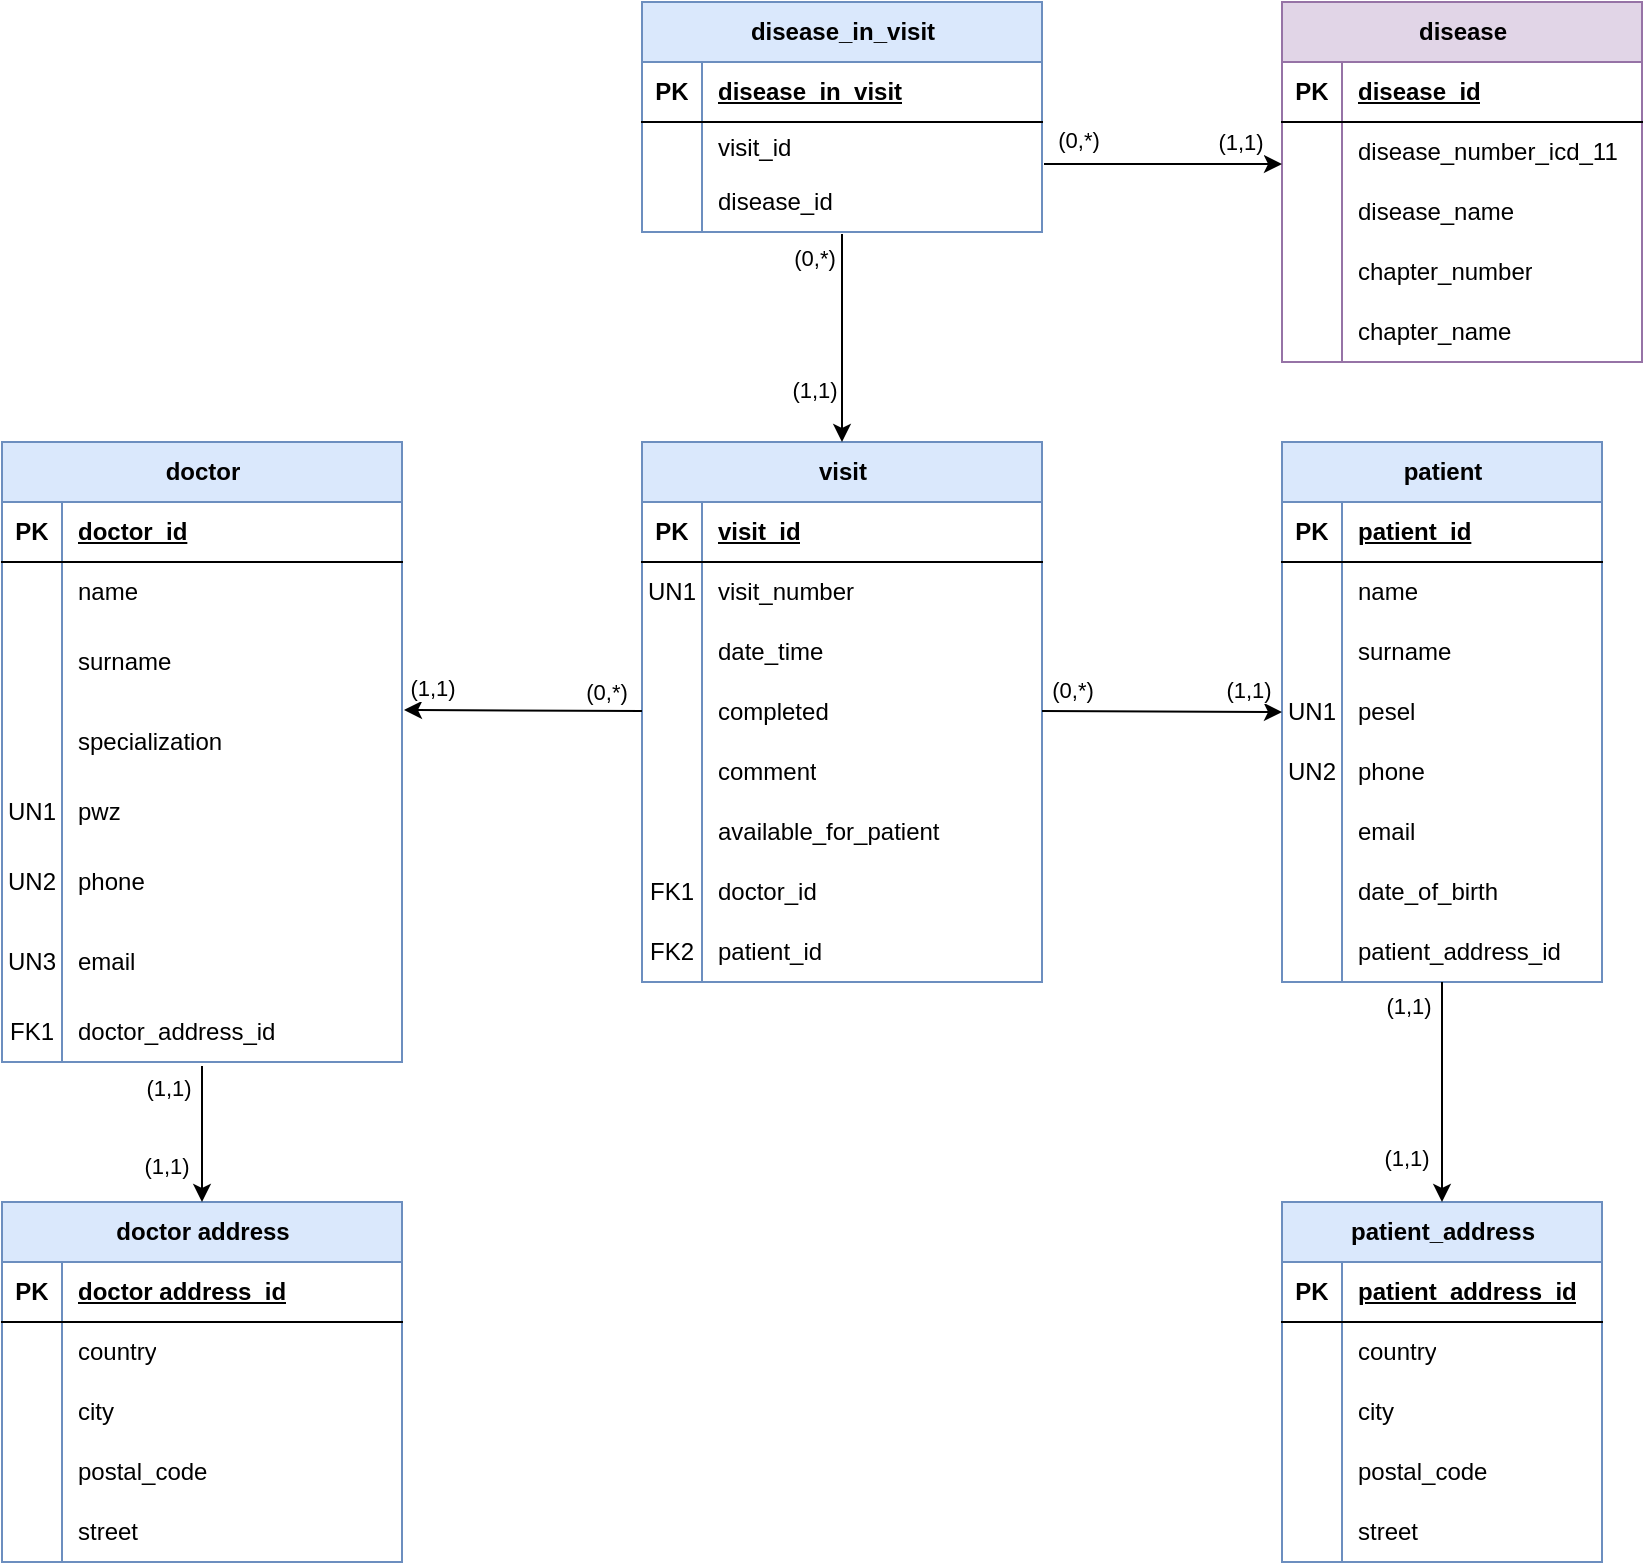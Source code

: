 <mxfile version="21.6.8" type="device">
  <diagram id="R2lEEEUBdFMjLlhIrx00" name="Page-1">
    <mxGraphModel dx="1434" dy="782" grid="1" gridSize="10" guides="1" tooltips="1" connect="1" arrows="1" fold="1" page="1" pageScale="1" pageWidth="2336" pageHeight="1654" math="0" shadow="0" extFonts="Permanent Marker^https://fonts.googleapis.com/css?family=Permanent+Marker">
      <root>
        <mxCell id="0" />
        <mxCell id="1" parent="0" />
        <mxCell id="UMwpQbfgF1WImM9UFnzV-2" value="doctor" style="shape=table;startSize=30;container=1;collapsible=1;childLayout=tableLayout;fixedRows=1;rowLines=0;fontStyle=1;align=center;resizeLast=1;html=1;fillColor=#dae8fc;strokeColor=#6c8ebf;" parent="1" vertex="1">
          <mxGeometry x="80" y="300" width="200" height="310" as="geometry">
            <mxRectangle x="80" y="400" width="80" height="30" as="alternateBounds" />
          </mxGeometry>
        </mxCell>
        <mxCell id="UMwpQbfgF1WImM9UFnzV-3" value="" style="shape=tableRow;horizontal=0;startSize=0;swimlaneHead=0;swimlaneBody=0;fillColor=none;collapsible=0;dropTarget=0;points=[[0,0.5],[1,0.5]];portConstraint=eastwest;top=0;left=0;right=0;bottom=1;" parent="UMwpQbfgF1WImM9UFnzV-2" vertex="1">
          <mxGeometry y="30" width="200" height="30" as="geometry" />
        </mxCell>
        <mxCell id="UMwpQbfgF1WImM9UFnzV-4" value="PK" style="shape=partialRectangle;connectable=0;fillColor=none;top=0;left=0;bottom=0;right=0;fontStyle=1;overflow=hidden;whiteSpace=wrap;html=1;" parent="UMwpQbfgF1WImM9UFnzV-3" vertex="1">
          <mxGeometry width="30" height="30" as="geometry">
            <mxRectangle width="30" height="30" as="alternateBounds" />
          </mxGeometry>
        </mxCell>
        <mxCell id="UMwpQbfgF1WImM9UFnzV-5" value="doctor_id" style="shape=partialRectangle;connectable=0;fillColor=none;top=0;left=0;bottom=0;right=0;align=left;spacingLeft=6;fontStyle=5;overflow=hidden;whiteSpace=wrap;html=1;" parent="UMwpQbfgF1WImM9UFnzV-3" vertex="1">
          <mxGeometry x="30" width="170" height="30" as="geometry">
            <mxRectangle width="170" height="30" as="alternateBounds" />
          </mxGeometry>
        </mxCell>
        <mxCell id="UMwpQbfgF1WImM9UFnzV-6" value="" style="shape=tableRow;horizontal=0;startSize=0;swimlaneHead=0;swimlaneBody=0;fillColor=none;collapsible=0;dropTarget=0;points=[[0,0.5],[1,0.5]];portConstraint=eastwest;top=0;left=0;right=0;bottom=0;" parent="UMwpQbfgF1WImM9UFnzV-2" vertex="1">
          <mxGeometry y="60" width="200" height="30" as="geometry" />
        </mxCell>
        <mxCell id="UMwpQbfgF1WImM9UFnzV-7" value="" style="shape=partialRectangle;connectable=0;fillColor=none;top=0;left=0;bottom=0;right=0;editable=1;overflow=hidden;whiteSpace=wrap;html=1;" parent="UMwpQbfgF1WImM9UFnzV-6" vertex="1">
          <mxGeometry width="30" height="30" as="geometry">
            <mxRectangle width="30" height="30" as="alternateBounds" />
          </mxGeometry>
        </mxCell>
        <mxCell id="UMwpQbfgF1WImM9UFnzV-8" value="name" style="shape=partialRectangle;connectable=0;fillColor=none;top=0;left=0;bottom=0;right=0;align=left;spacingLeft=6;overflow=hidden;whiteSpace=wrap;html=1;" parent="UMwpQbfgF1WImM9UFnzV-6" vertex="1">
          <mxGeometry x="30" width="170" height="30" as="geometry">
            <mxRectangle width="170" height="30" as="alternateBounds" />
          </mxGeometry>
        </mxCell>
        <mxCell id="UMwpQbfgF1WImM9UFnzV-9" value="" style="shape=tableRow;horizontal=0;startSize=0;swimlaneHead=0;swimlaneBody=0;fillColor=none;collapsible=0;dropTarget=0;points=[[0,0.5],[1,0.5]];portConstraint=eastwest;top=0;left=0;right=0;bottom=0;" parent="UMwpQbfgF1WImM9UFnzV-2" vertex="1">
          <mxGeometry y="90" width="200" height="40" as="geometry" />
        </mxCell>
        <mxCell id="UMwpQbfgF1WImM9UFnzV-10" value="" style="shape=partialRectangle;connectable=0;fillColor=none;top=0;left=0;bottom=0;right=0;editable=1;overflow=hidden;whiteSpace=wrap;html=1;" parent="UMwpQbfgF1WImM9UFnzV-9" vertex="1">
          <mxGeometry width="30" height="40" as="geometry">
            <mxRectangle width="30" height="40" as="alternateBounds" />
          </mxGeometry>
        </mxCell>
        <mxCell id="UMwpQbfgF1WImM9UFnzV-11" value="surname" style="shape=partialRectangle;connectable=0;fillColor=none;top=0;left=0;bottom=0;right=0;align=left;spacingLeft=6;overflow=hidden;whiteSpace=wrap;html=1;" parent="UMwpQbfgF1WImM9UFnzV-9" vertex="1">
          <mxGeometry x="30" width="170" height="40" as="geometry">
            <mxRectangle width="170" height="40" as="alternateBounds" />
          </mxGeometry>
        </mxCell>
        <mxCell id="UMwpQbfgF1WImM9UFnzV-204" value="" style="shape=tableRow;horizontal=0;startSize=0;swimlaneHead=0;swimlaneBody=0;fillColor=none;collapsible=0;dropTarget=0;points=[[0,0.5],[1,0.5]];portConstraint=eastwest;top=0;left=0;right=0;bottom=0;" parent="UMwpQbfgF1WImM9UFnzV-2" vertex="1">
          <mxGeometry y="130" width="200" height="40" as="geometry" />
        </mxCell>
        <mxCell id="UMwpQbfgF1WImM9UFnzV-205" value="" style="shape=partialRectangle;connectable=0;fillColor=none;top=0;left=0;bottom=0;right=0;editable=1;overflow=hidden;whiteSpace=wrap;html=1;" parent="UMwpQbfgF1WImM9UFnzV-204" vertex="1">
          <mxGeometry width="30" height="40" as="geometry">
            <mxRectangle width="30" height="40" as="alternateBounds" />
          </mxGeometry>
        </mxCell>
        <mxCell id="UMwpQbfgF1WImM9UFnzV-206" value="specialization" style="shape=partialRectangle;connectable=0;fillColor=none;top=0;left=0;bottom=0;right=0;align=left;spacingLeft=6;overflow=hidden;whiteSpace=wrap;html=1;" parent="UMwpQbfgF1WImM9UFnzV-204" vertex="1">
          <mxGeometry x="30" width="170" height="40" as="geometry">
            <mxRectangle width="170" height="40" as="alternateBounds" />
          </mxGeometry>
        </mxCell>
        <mxCell id="UMwpQbfgF1WImM9UFnzV-12" value="" style="shape=tableRow;horizontal=0;startSize=0;swimlaneHead=0;swimlaneBody=0;fillColor=none;collapsible=0;dropTarget=0;points=[[0,0.5],[1,0.5]];portConstraint=eastwest;top=0;left=0;right=0;bottom=0;" parent="UMwpQbfgF1WImM9UFnzV-2" vertex="1">
          <mxGeometry y="170" width="200" height="30" as="geometry" />
        </mxCell>
        <mxCell id="UMwpQbfgF1WImM9UFnzV-13" value="UN1" style="shape=partialRectangle;connectable=0;fillColor=none;top=0;left=0;bottom=0;right=0;editable=1;overflow=hidden;whiteSpace=wrap;html=1;" parent="UMwpQbfgF1WImM9UFnzV-12" vertex="1">
          <mxGeometry width="30" height="30" as="geometry">
            <mxRectangle width="30" height="30" as="alternateBounds" />
          </mxGeometry>
        </mxCell>
        <mxCell id="UMwpQbfgF1WImM9UFnzV-14" value="pwz" style="shape=partialRectangle;connectable=0;fillColor=none;top=0;left=0;bottom=0;right=0;align=left;spacingLeft=6;overflow=hidden;whiteSpace=wrap;html=1;" parent="UMwpQbfgF1WImM9UFnzV-12" vertex="1">
          <mxGeometry x="30" width="170" height="30" as="geometry">
            <mxRectangle width="170" height="30" as="alternateBounds" />
          </mxGeometry>
        </mxCell>
        <mxCell id="P6lsSApDUXYEFi5p8Xlk-4" value="" style="shape=tableRow;horizontal=0;startSize=0;swimlaneHead=0;swimlaneBody=0;fillColor=none;collapsible=0;dropTarget=0;points=[[0,0.5],[1,0.5]];portConstraint=eastwest;top=0;left=0;right=0;bottom=0;" parent="UMwpQbfgF1WImM9UFnzV-2" vertex="1">
          <mxGeometry y="200" width="200" height="40" as="geometry" />
        </mxCell>
        <mxCell id="P6lsSApDUXYEFi5p8Xlk-5" value="UN2" style="shape=partialRectangle;connectable=0;fillColor=none;top=0;left=0;bottom=0;right=0;editable=1;overflow=hidden;whiteSpace=wrap;html=1;" parent="P6lsSApDUXYEFi5p8Xlk-4" vertex="1">
          <mxGeometry width="30" height="40" as="geometry">
            <mxRectangle width="30" height="40" as="alternateBounds" />
          </mxGeometry>
        </mxCell>
        <mxCell id="P6lsSApDUXYEFi5p8Xlk-6" value="phone" style="shape=partialRectangle;connectable=0;fillColor=none;top=0;left=0;bottom=0;right=0;align=left;spacingLeft=6;overflow=hidden;whiteSpace=wrap;html=1;" parent="P6lsSApDUXYEFi5p8Xlk-4" vertex="1">
          <mxGeometry x="30" width="170" height="40" as="geometry">
            <mxRectangle width="170" height="40" as="alternateBounds" />
          </mxGeometry>
        </mxCell>
        <mxCell id="UMwpQbfgF1WImM9UFnzV-198" value="" style="shape=tableRow;horizontal=0;startSize=0;swimlaneHead=0;swimlaneBody=0;fillColor=none;collapsible=0;dropTarget=0;points=[[0,0.5],[1,0.5]];portConstraint=eastwest;top=0;left=0;right=0;bottom=0;" parent="UMwpQbfgF1WImM9UFnzV-2" vertex="1">
          <mxGeometry y="240" width="200" height="40" as="geometry" />
        </mxCell>
        <mxCell id="UMwpQbfgF1WImM9UFnzV-199" value="UN3" style="shape=partialRectangle;connectable=0;fillColor=none;top=0;left=0;bottom=0;right=0;editable=1;overflow=hidden;whiteSpace=wrap;html=1;" parent="UMwpQbfgF1WImM9UFnzV-198" vertex="1">
          <mxGeometry width="30" height="40" as="geometry">
            <mxRectangle width="30" height="40" as="alternateBounds" />
          </mxGeometry>
        </mxCell>
        <mxCell id="UMwpQbfgF1WImM9UFnzV-200" value="email" style="shape=partialRectangle;connectable=0;fillColor=none;top=0;left=0;bottom=0;right=0;align=left;spacingLeft=6;overflow=hidden;whiteSpace=wrap;html=1;" parent="UMwpQbfgF1WImM9UFnzV-198" vertex="1">
          <mxGeometry x="30" width="170" height="40" as="geometry">
            <mxRectangle width="170" height="40" as="alternateBounds" />
          </mxGeometry>
        </mxCell>
        <mxCell id="UMwpQbfgF1WImM9UFnzV-20" value="" style="shape=tableRow;horizontal=0;startSize=0;swimlaneHead=0;swimlaneBody=0;fillColor=none;collapsible=0;dropTarget=0;points=[[0,0.5],[1,0.5]];portConstraint=eastwest;top=0;left=0;right=0;bottom=0;" parent="UMwpQbfgF1WImM9UFnzV-2" vertex="1">
          <mxGeometry y="280" width="200" height="30" as="geometry" />
        </mxCell>
        <mxCell id="UMwpQbfgF1WImM9UFnzV-21" value="FK1" style="shape=partialRectangle;connectable=0;fillColor=none;top=0;left=0;bottom=0;right=0;editable=1;overflow=hidden;whiteSpace=wrap;html=1;" parent="UMwpQbfgF1WImM9UFnzV-20" vertex="1">
          <mxGeometry width="30" height="30" as="geometry">
            <mxRectangle width="30" height="30" as="alternateBounds" />
          </mxGeometry>
        </mxCell>
        <mxCell id="UMwpQbfgF1WImM9UFnzV-22" value="doctor_address_id" style="shape=partialRectangle;connectable=0;fillColor=none;top=0;left=0;bottom=0;right=0;align=left;spacingLeft=6;overflow=hidden;whiteSpace=wrap;html=1;" parent="UMwpQbfgF1WImM9UFnzV-20" vertex="1">
          <mxGeometry x="30" width="170" height="30" as="geometry">
            <mxRectangle width="170" height="30" as="alternateBounds" />
          </mxGeometry>
        </mxCell>
        <mxCell id="UMwpQbfgF1WImM9UFnzV-23" value="visit" style="shape=table;startSize=30;container=1;collapsible=1;childLayout=tableLayout;fixedRows=1;rowLines=0;fontStyle=1;align=center;resizeLast=1;html=1;fillColor=#dae8fc;strokeColor=#6c8ebf;" parent="1" vertex="1">
          <mxGeometry x="400" y="300" width="200" height="270" as="geometry" />
        </mxCell>
        <mxCell id="UMwpQbfgF1WImM9UFnzV-24" value="" style="shape=tableRow;horizontal=0;startSize=0;swimlaneHead=0;swimlaneBody=0;fillColor=none;collapsible=0;dropTarget=0;points=[[0,0.5],[1,0.5]];portConstraint=eastwest;top=0;left=0;right=0;bottom=1;" parent="UMwpQbfgF1WImM9UFnzV-23" vertex="1">
          <mxGeometry y="30" width="200" height="30" as="geometry" />
        </mxCell>
        <mxCell id="UMwpQbfgF1WImM9UFnzV-25" value="PK" style="shape=partialRectangle;connectable=0;fillColor=none;top=0;left=0;bottom=0;right=0;fontStyle=1;overflow=hidden;whiteSpace=wrap;html=1;" parent="UMwpQbfgF1WImM9UFnzV-24" vertex="1">
          <mxGeometry width="30" height="30" as="geometry">
            <mxRectangle width="30" height="30" as="alternateBounds" />
          </mxGeometry>
        </mxCell>
        <mxCell id="UMwpQbfgF1WImM9UFnzV-26" value="visit_id" style="shape=partialRectangle;connectable=0;fillColor=none;top=0;left=0;bottom=0;right=0;align=left;spacingLeft=6;fontStyle=5;overflow=hidden;whiteSpace=wrap;html=1;" parent="UMwpQbfgF1WImM9UFnzV-24" vertex="1">
          <mxGeometry x="30" width="170" height="30" as="geometry">
            <mxRectangle width="170" height="30" as="alternateBounds" />
          </mxGeometry>
        </mxCell>
        <mxCell id="UMwpQbfgF1WImM9UFnzV-201" value="" style="shape=tableRow;horizontal=0;startSize=0;swimlaneHead=0;swimlaneBody=0;fillColor=none;collapsible=0;dropTarget=0;points=[[0,0.5],[1,0.5]];portConstraint=eastwest;top=0;left=0;right=0;bottom=0;" parent="UMwpQbfgF1WImM9UFnzV-23" vertex="1">
          <mxGeometry y="60" width="200" height="30" as="geometry" />
        </mxCell>
        <mxCell id="UMwpQbfgF1WImM9UFnzV-202" value="UN1" style="shape=partialRectangle;connectable=0;fillColor=none;top=0;left=0;bottom=0;right=0;editable=1;overflow=hidden;whiteSpace=wrap;html=1;" parent="UMwpQbfgF1WImM9UFnzV-201" vertex="1">
          <mxGeometry width="30" height="30" as="geometry">
            <mxRectangle width="30" height="30" as="alternateBounds" />
          </mxGeometry>
        </mxCell>
        <mxCell id="UMwpQbfgF1WImM9UFnzV-203" value="visit_number" style="shape=partialRectangle;connectable=0;fillColor=none;top=0;left=0;bottom=0;right=0;align=left;spacingLeft=6;overflow=hidden;whiteSpace=wrap;html=1;" parent="UMwpQbfgF1WImM9UFnzV-201" vertex="1">
          <mxGeometry x="30" width="170" height="30" as="geometry">
            <mxRectangle width="170" height="30" as="alternateBounds" />
          </mxGeometry>
        </mxCell>
        <mxCell id="UMwpQbfgF1WImM9UFnzV-27" value="" style="shape=tableRow;horizontal=0;startSize=0;swimlaneHead=0;swimlaneBody=0;fillColor=none;collapsible=0;dropTarget=0;points=[[0,0.5],[1,0.5]];portConstraint=eastwest;top=0;left=0;right=0;bottom=0;" parent="UMwpQbfgF1WImM9UFnzV-23" vertex="1">
          <mxGeometry y="90" width="200" height="30" as="geometry" />
        </mxCell>
        <mxCell id="UMwpQbfgF1WImM9UFnzV-28" value="" style="shape=partialRectangle;connectable=0;fillColor=none;top=0;left=0;bottom=0;right=0;editable=1;overflow=hidden;whiteSpace=wrap;html=1;" parent="UMwpQbfgF1WImM9UFnzV-27" vertex="1">
          <mxGeometry width="30" height="30" as="geometry">
            <mxRectangle width="30" height="30" as="alternateBounds" />
          </mxGeometry>
        </mxCell>
        <mxCell id="UMwpQbfgF1WImM9UFnzV-29" value="date_time" style="shape=partialRectangle;connectable=0;fillColor=none;top=0;left=0;bottom=0;right=0;align=left;spacingLeft=6;overflow=hidden;whiteSpace=wrap;html=1;" parent="UMwpQbfgF1WImM9UFnzV-27" vertex="1">
          <mxGeometry x="30" width="170" height="30" as="geometry">
            <mxRectangle width="170" height="30" as="alternateBounds" />
          </mxGeometry>
        </mxCell>
        <mxCell id="UMwpQbfgF1WImM9UFnzV-36" value="" style="shape=tableRow;horizontal=0;startSize=0;swimlaneHead=0;swimlaneBody=0;fillColor=none;collapsible=0;dropTarget=0;points=[[0,0.5],[1,0.5]];portConstraint=eastwest;top=0;left=0;right=0;bottom=0;" parent="UMwpQbfgF1WImM9UFnzV-23" vertex="1">
          <mxGeometry y="120" width="200" height="30" as="geometry" />
        </mxCell>
        <mxCell id="UMwpQbfgF1WImM9UFnzV-37" value="" style="shape=partialRectangle;connectable=0;fillColor=none;top=0;left=0;bottom=0;right=0;editable=1;overflow=hidden;whiteSpace=wrap;html=1;" parent="UMwpQbfgF1WImM9UFnzV-36" vertex="1">
          <mxGeometry width="30" height="30" as="geometry">
            <mxRectangle width="30" height="30" as="alternateBounds" />
          </mxGeometry>
        </mxCell>
        <mxCell id="UMwpQbfgF1WImM9UFnzV-38" value="completed" style="shape=partialRectangle;connectable=0;fillColor=none;top=0;left=0;bottom=0;right=0;align=left;spacingLeft=6;overflow=hidden;whiteSpace=wrap;html=1;" parent="UMwpQbfgF1WImM9UFnzV-36" vertex="1">
          <mxGeometry x="30" width="170" height="30" as="geometry">
            <mxRectangle width="170" height="30" as="alternateBounds" />
          </mxGeometry>
        </mxCell>
        <mxCell id="UMwpQbfgF1WImM9UFnzV-151" value="" style="shape=tableRow;horizontal=0;startSize=0;swimlaneHead=0;swimlaneBody=0;fillColor=none;collapsible=0;dropTarget=0;points=[[0,0.5],[1,0.5]];portConstraint=eastwest;top=0;left=0;right=0;bottom=0;" parent="UMwpQbfgF1WImM9UFnzV-23" vertex="1">
          <mxGeometry y="150" width="200" height="30" as="geometry" />
        </mxCell>
        <mxCell id="UMwpQbfgF1WImM9UFnzV-152" value="" style="shape=partialRectangle;connectable=0;fillColor=none;top=0;left=0;bottom=0;right=0;editable=1;overflow=hidden;whiteSpace=wrap;html=1;" parent="UMwpQbfgF1WImM9UFnzV-151" vertex="1">
          <mxGeometry width="30" height="30" as="geometry">
            <mxRectangle width="30" height="30" as="alternateBounds" />
          </mxGeometry>
        </mxCell>
        <mxCell id="UMwpQbfgF1WImM9UFnzV-153" value="comment" style="shape=partialRectangle;connectable=0;fillColor=none;top=0;left=0;bottom=0;right=0;align=left;spacingLeft=6;overflow=hidden;whiteSpace=wrap;html=1;" parent="UMwpQbfgF1WImM9UFnzV-151" vertex="1">
          <mxGeometry x="30" width="170" height="30" as="geometry">
            <mxRectangle width="170" height="30" as="alternateBounds" />
          </mxGeometry>
        </mxCell>
        <mxCell id="UMwpQbfgF1WImM9UFnzV-192" value="" style="shape=tableRow;horizontal=0;startSize=0;swimlaneHead=0;swimlaneBody=0;fillColor=none;collapsible=0;dropTarget=0;points=[[0,0.5],[1,0.5]];portConstraint=eastwest;top=0;left=0;right=0;bottom=0;" parent="UMwpQbfgF1WImM9UFnzV-23" vertex="1">
          <mxGeometry y="180" width="200" height="30" as="geometry" />
        </mxCell>
        <mxCell id="UMwpQbfgF1WImM9UFnzV-193" value="" style="shape=partialRectangle;connectable=0;fillColor=none;top=0;left=0;bottom=0;right=0;editable=1;overflow=hidden;whiteSpace=wrap;html=1;" parent="UMwpQbfgF1WImM9UFnzV-192" vertex="1">
          <mxGeometry width="30" height="30" as="geometry">
            <mxRectangle width="30" height="30" as="alternateBounds" />
          </mxGeometry>
        </mxCell>
        <mxCell id="UMwpQbfgF1WImM9UFnzV-194" value="available_for_patient" style="shape=partialRectangle;connectable=0;fillColor=none;top=0;left=0;bottom=0;right=0;align=left;spacingLeft=6;overflow=hidden;whiteSpace=wrap;html=1;" parent="UMwpQbfgF1WImM9UFnzV-192" vertex="1">
          <mxGeometry x="30" width="170" height="30" as="geometry">
            <mxRectangle width="170" height="30" as="alternateBounds" />
          </mxGeometry>
        </mxCell>
        <mxCell id="UMwpQbfgF1WImM9UFnzV-30" value="" style="shape=tableRow;horizontal=0;startSize=0;swimlaneHead=0;swimlaneBody=0;fillColor=none;collapsible=0;dropTarget=0;points=[[0,0.5],[1,0.5]];portConstraint=eastwest;top=0;left=0;right=0;bottom=0;" parent="UMwpQbfgF1WImM9UFnzV-23" vertex="1">
          <mxGeometry y="210" width="200" height="30" as="geometry" />
        </mxCell>
        <mxCell id="UMwpQbfgF1WImM9UFnzV-31" value="FK1" style="shape=partialRectangle;connectable=0;fillColor=none;top=0;left=0;bottom=0;right=0;editable=1;overflow=hidden;whiteSpace=wrap;html=1;" parent="UMwpQbfgF1WImM9UFnzV-30" vertex="1">
          <mxGeometry width="30" height="30" as="geometry">
            <mxRectangle width="30" height="30" as="alternateBounds" />
          </mxGeometry>
        </mxCell>
        <mxCell id="UMwpQbfgF1WImM9UFnzV-32" value="doctor_id" style="shape=partialRectangle;connectable=0;fillColor=none;top=0;left=0;bottom=0;right=0;align=left;spacingLeft=6;overflow=hidden;whiteSpace=wrap;html=1;" parent="UMwpQbfgF1WImM9UFnzV-30" vertex="1">
          <mxGeometry x="30" width="170" height="30" as="geometry">
            <mxRectangle width="170" height="30" as="alternateBounds" />
          </mxGeometry>
        </mxCell>
        <mxCell id="UMwpQbfgF1WImM9UFnzV-33" value="" style="shape=tableRow;horizontal=0;startSize=0;swimlaneHead=0;swimlaneBody=0;fillColor=none;collapsible=0;dropTarget=0;points=[[0,0.5],[1,0.5]];portConstraint=eastwest;top=0;left=0;right=0;bottom=0;" parent="UMwpQbfgF1WImM9UFnzV-23" vertex="1">
          <mxGeometry y="240" width="200" height="30" as="geometry" />
        </mxCell>
        <mxCell id="UMwpQbfgF1WImM9UFnzV-34" value="FK2" style="shape=partialRectangle;connectable=0;fillColor=none;top=0;left=0;bottom=0;right=0;editable=1;overflow=hidden;whiteSpace=wrap;html=1;" parent="UMwpQbfgF1WImM9UFnzV-33" vertex="1">
          <mxGeometry width="30" height="30" as="geometry">
            <mxRectangle width="30" height="30" as="alternateBounds" />
          </mxGeometry>
        </mxCell>
        <mxCell id="UMwpQbfgF1WImM9UFnzV-35" value="patient_id" style="shape=partialRectangle;connectable=0;fillColor=none;top=0;left=0;bottom=0;right=0;align=left;spacingLeft=6;overflow=hidden;whiteSpace=wrap;html=1;" parent="UMwpQbfgF1WImM9UFnzV-33" vertex="1">
          <mxGeometry x="30" width="170" height="30" as="geometry">
            <mxRectangle width="170" height="30" as="alternateBounds" />
          </mxGeometry>
        </mxCell>
        <mxCell id="UMwpQbfgF1WImM9UFnzV-39" value="patient" style="shape=table;startSize=30;container=1;collapsible=1;childLayout=tableLayout;fixedRows=1;rowLines=0;fontStyle=1;align=center;resizeLast=1;html=1;fillColor=#dae8fc;strokeColor=#6c8ebf;" parent="1" vertex="1">
          <mxGeometry x="720" y="300" width="160" height="270" as="geometry" />
        </mxCell>
        <mxCell id="UMwpQbfgF1WImM9UFnzV-40" value="" style="shape=tableRow;horizontal=0;startSize=0;swimlaneHead=0;swimlaneBody=0;fillColor=none;collapsible=0;dropTarget=0;points=[[0,0.5],[1,0.5]];portConstraint=eastwest;top=0;left=0;right=0;bottom=1;" parent="UMwpQbfgF1WImM9UFnzV-39" vertex="1">
          <mxGeometry y="30" width="160" height="30" as="geometry" />
        </mxCell>
        <mxCell id="UMwpQbfgF1WImM9UFnzV-41" value="PK" style="shape=partialRectangle;connectable=0;fillColor=none;top=0;left=0;bottom=0;right=0;fontStyle=1;overflow=hidden;whiteSpace=wrap;html=1;" parent="UMwpQbfgF1WImM9UFnzV-40" vertex="1">
          <mxGeometry width="30" height="30" as="geometry">
            <mxRectangle width="30" height="30" as="alternateBounds" />
          </mxGeometry>
        </mxCell>
        <mxCell id="UMwpQbfgF1WImM9UFnzV-42" value="patient_id" style="shape=partialRectangle;connectable=0;fillColor=none;top=0;left=0;bottom=0;right=0;align=left;spacingLeft=6;fontStyle=5;overflow=hidden;whiteSpace=wrap;html=1;" parent="UMwpQbfgF1WImM9UFnzV-40" vertex="1">
          <mxGeometry x="30" width="130" height="30" as="geometry">
            <mxRectangle width="130" height="30" as="alternateBounds" />
          </mxGeometry>
        </mxCell>
        <mxCell id="UMwpQbfgF1WImM9UFnzV-46" value="" style="shape=tableRow;horizontal=0;startSize=0;swimlaneHead=0;swimlaneBody=0;fillColor=none;collapsible=0;dropTarget=0;points=[[0,0.5],[1,0.5]];portConstraint=eastwest;top=0;left=0;right=0;bottom=0;" parent="UMwpQbfgF1WImM9UFnzV-39" vertex="1">
          <mxGeometry y="60" width="160" height="30" as="geometry" />
        </mxCell>
        <mxCell id="UMwpQbfgF1WImM9UFnzV-47" value="" style="shape=partialRectangle;connectable=0;fillColor=none;top=0;left=0;bottom=0;right=0;editable=1;overflow=hidden;whiteSpace=wrap;html=1;" parent="UMwpQbfgF1WImM9UFnzV-46" vertex="1">
          <mxGeometry width="30" height="30" as="geometry">
            <mxRectangle width="30" height="30" as="alternateBounds" />
          </mxGeometry>
        </mxCell>
        <mxCell id="UMwpQbfgF1WImM9UFnzV-48" value="name" style="shape=partialRectangle;connectable=0;fillColor=none;top=0;left=0;bottom=0;right=0;align=left;spacingLeft=6;overflow=hidden;whiteSpace=wrap;html=1;" parent="UMwpQbfgF1WImM9UFnzV-46" vertex="1">
          <mxGeometry x="30" width="130" height="30" as="geometry">
            <mxRectangle width="130" height="30" as="alternateBounds" />
          </mxGeometry>
        </mxCell>
        <mxCell id="UMwpQbfgF1WImM9UFnzV-49" value="" style="shape=tableRow;horizontal=0;startSize=0;swimlaneHead=0;swimlaneBody=0;fillColor=none;collapsible=0;dropTarget=0;points=[[0,0.5],[1,0.5]];portConstraint=eastwest;top=0;left=0;right=0;bottom=0;" parent="UMwpQbfgF1WImM9UFnzV-39" vertex="1">
          <mxGeometry y="90" width="160" height="30" as="geometry" />
        </mxCell>
        <mxCell id="UMwpQbfgF1WImM9UFnzV-50" value="" style="shape=partialRectangle;connectable=0;fillColor=none;top=0;left=0;bottom=0;right=0;editable=1;overflow=hidden;whiteSpace=wrap;html=1;" parent="UMwpQbfgF1WImM9UFnzV-49" vertex="1">
          <mxGeometry width="30" height="30" as="geometry">
            <mxRectangle width="30" height="30" as="alternateBounds" />
          </mxGeometry>
        </mxCell>
        <mxCell id="UMwpQbfgF1WImM9UFnzV-51" value="surname" style="shape=partialRectangle;connectable=0;fillColor=none;top=0;left=0;bottom=0;right=0;align=left;spacingLeft=6;overflow=hidden;whiteSpace=wrap;html=1;" parent="UMwpQbfgF1WImM9UFnzV-49" vertex="1">
          <mxGeometry x="30" width="130" height="30" as="geometry">
            <mxRectangle width="130" height="30" as="alternateBounds" />
          </mxGeometry>
        </mxCell>
        <mxCell id="UMwpQbfgF1WImM9UFnzV-43" value="" style="shape=tableRow;horizontal=0;startSize=0;swimlaneHead=0;swimlaneBody=0;fillColor=none;collapsible=0;dropTarget=0;points=[[0,0.5],[1,0.5]];portConstraint=eastwest;top=0;left=0;right=0;bottom=0;" parent="UMwpQbfgF1WImM9UFnzV-39" vertex="1">
          <mxGeometry y="120" width="160" height="30" as="geometry" />
        </mxCell>
        <mxCell id="UMwpQbfgF1WImM9UFnzV-44" value="UN1" style="shape=partialRectangle;connectable=0;fillColor=none;top=0;left=0;bottom=0;right=0;editable=1;overflow=hidden;whiteSpace=wrap;html=1;" parent="UMwpQbfgF1WImM9UFnzV-43" vertex="1">
          <mxGeometry width="30" height="30" as="geometry">
            <mxRectangle width="30" height="30" as="alternateBounds" />
          </mxGeometry>
        </mxCell>
        <mxCell id="UMwpQbfgF1WImM9UFnzV-45" value="pesel" style="shape=partialRectangle;connectable=0;fillColor=none;top=0;left=0;bottom=0;right=0;align=left;spacingLeft=6;overflow=hidden;whiteSpace=wrap;html=1;" parent="UMwpQbfgF1WImM9UFnzV-43" vertex="1">
          <mxGeometry x="30" width="130" height="30" as="geometry">
            <mxRectangle width="130" height="30" as="alternateBounds" />
          </mxGeometry>
        </mxCell>
        <mxCell id="P6lsSApDUXYEFi5p8Xlk-7" value="" style="shape=tableRow;horizontal=0;startSize=0;swimlaneHead=0;swimlaneBody=0;fillColor=none;collapsible=0;dropTarget=0;points=[[0,0.5],[1,0.5]];portConstraint=eastwest;top=0;left=0;right=0;bottom=0;" parent="UMwpQbfgF1WImM9UFnzV-39" vertex="1">
          <mxGeometry y="150" width="160" height="30" as="geometry" />
        </mxCell>
        <mxCell id="P6lsSApDUXYEFi5p8Xlk-8" value="UN2" style="shape=partialRectangle;connectable=0;fillColor=none;top=0;left=0;bottom=0;right=0;editable=1;overflow=hidden;whiteSpace=wrap;html=1;" parent="P6lsSApDUXYEFi5p8Xlk-7" vertex="1">
          <mxGeometry width="30" height="30" as="geometry">
            <mxRectangle width="30" height="30" as="alternateBounds" />
          </mxGeometry>
        </mxCell>
        <mxCell id="P6lsSApDUXYEFi5p8Xlk-9" value="phone" style="shape=partialRectangle;connectable=0;fillColor=none;top=0;left=0;bottom=0;right=0;align=left;spacingLeft=6;overflow=hidden;whiteSpace=wrap;html=1;" parent="P6lsSApDUXYEFi5p8Xlk-7" vertex="1">
          <mxGeometry x="30" width="130" height="30" as="geometry">
            <mxRectangle width="130" height="30" as="alternateBounds" />
          </mxGeometry>
        </mxCell>
        <mxCell id="UMwpQbfgF1WImM9UFnzV-195" value="" style="shape=tableRow;horizontal=0;startSize=0;swimlaneHead=0;swimlaneBody=0;fillColor=none;collapsible=0;dropTarget=0;points=[[0,0.5],[1,0.5]];portConstraint=eastwest;top=0;left=0;right=0;bottom=0;" parent="UMwpQbfgF1WImM9UFnzV-39" vertex="1">
          <mxGeometry y="180" width="160" height="30" as="geometry" />
        </mxCell>
        <mxCell id="UMwpQbfgF1WImM9UFnzV-196" value="" style="shape=partialRectangle;connectable=0;fillColor=none;top=0;left=0;bottom=0;right=0;editable=1;overflow=hidden;whiteSpace=wrap;html=1;" parent="UMwpQbfgF1WImM9UFnzV-195" vertex="1">
          <mxGeometry width="30" height="30" as="geometry">
            <mxRectangle width="30" height="30" as="alternateBounds" />
          </mxGeometry>
        </mxCell>
        <mxCell id="UMwpQbfgF1WImM9UFnzV-197" value="email" style="shape=partialRectangle;connectable=0;fillColor=none;top=0;left=0;bottom=0;right=0;align=left;spacingLeft=6;overflow=hidden;whiteSpace=wrap;html=1;" parent="UMwpQbfgF1WImM9UFnzV-195" vertex="1">
          <mxGeometry x="30" width="130" height="30" as="geometry">
            <mxRectangle width="130" height="30" as="alternateBounds" />
          </mxGeometry>
        </mxCell>
        <mxCell id="UMwpQbfgF1WImM9UFnzV-58" value="" style="shape=tableRow;horizontal=0;startSize=0;swimlaneHead=0;swimlaneBody=0;fillColor=none;collapsible=0;dropTarget=0;points=[[0,0.5],[1,0.5]];portConstraint=eastwest;top=0;left=0;right=0;bottom=0;" parent="UMwpQbfgF1WImM9UFnzV-39" vertex="1">
          <mxGeometry y="210" width="160" height="30" as="geometry" />
        </mxCell>
        <mxCell id="UMwpQbfgF1WImM9UFnzV-59" value="" style="shape=partialRectangle;connectable=0;fillColor=none;top=0;left=0;bottom=0;right=0;editable=1;overflow=hidden;whiteSpace=wrap;html=1;" parent="UMwpQbfgF1WImM9UFnzV-58" vertex="1">
          <mxGeometry width="30" height="30" as="geometry">
            <mxRectangle width="30" height="30" as="alternateBounds" />
          </mxGeometry>
        </mxCell>
        <mxCell id="UMwpQbfgF1WImM9UFnzV-60" value="date_of_birth" style="shape=partialRectangle;connectable=0;fillColor=none;top=0;left=0;bottom=0;right=0;align=left;spacingLeft=6;overflow=hidden;whiteSpace=wrap;html=1;" parent="UMwpQbfgF1WImM9UFnzV-58" vertex="1">
          <mxGeometry x="30" width="130" height="30" as="geometry">
            <mxRectangle width="130" height="30" as="alternateBounds" />
          </mxGeometry>
        </mxCell>
        <mxCell id="UMwpQbfgF1WImM9UFnzV-55" value="" style="shape=tableRow;horizontal=0;startSize=0;swimlaneHead=0;swimlaneBody=0;fillColor=none;collapsible=0;dropTarget=0;points=[[0,0.5],[1,0.5]];portConstraint=eastwest;top=0;left=0;right=0;bottom=0;" parent="UMwpQbfgF1WImM9UFnzV-39" vertex="1">
          <mxGeometry y="240" width="160" height="30" as="geometry" />
        </mxCell>
        <mxCell id="UMwpQbfgF1WImM9UFnzV-56" value="" style="shape=partialRectangle;connectable=0;fillColor=none;top=0;left=0;bottom=0;right=0;editable=1;overflow=hidden;whiteSpace=wrap;html=1;" parent="UMwpQbfgF1WImM9UFnzV-55" vertex="1">
          <mxGeometry width="30" height="30" as="geometry">
            <mxRectangle width="30" height="30" as="alternateBounds" />
          </mxGeometry>
        </mxCell>
        <mxCell id="UMwpQbfgF1WImM9UFnzV-57" value="patient_address_id" style="shape=partialRectangle;connectable=0;fillColor=none;top=0;left=0;bottom=0;right=0;align=left;spacingLeft=6;overflow=hidden;whiteSpace=wrap;html=1;" parent="UMwpQbfgF1WImM9UFnzV-55" vertex="1">
          <mxGeometry x="30" width="130" height="30" as="geometry">
            <mxRectangle width="130" height="30" as="alternateBounds" />
          </mxGeometry>
        </mxCell>
        <mxCell id="UMwpQbfgF1WImM9UFnzV-61" value="" style="endArrow=classic;html=1;rounded=0;entryX=0;entryY=0.5;entryDx=0;entryDy=0;" parent="1" target="UMwpQbfgF1WImM9UFnzV-43" edge="1">
          <mxGeometry width="50" height="50" relative="1" as="geometry">
            <mxPoint x="600" y="434.5" as="sourcePoint" />
            <mxPoint x="655" y="434.5" as="targetPoint" />
          </mxGeometry>
        </mxCell>
        <mxCell id="UMwpQbfgF1WImM9UFnzV-62" value="(0,*)" style="edgeLabel;html=1;align=center;verticalAlign=middle;resizable=0;points=[];" parent="UMwpQbfgF1WImM9UFnzV-61" vertex="1" connectable="0">
          <mxGeometry x="-0.438" y="-2" relative="1" as="geometry">
            <mxPoint x="-19" y="-13" as="offset" />
          </mxGeometry>
        </mxCell>
        <mxCell id="UMwpQbfgF1WImM9UFnzV-63" value="(1,1)" style="edgeLabel;html=1;align=center;verticalAlign=middle;resizable=0;points=[];" parent="UMwpQbfgF1WImM9UFnzV-61" vertex="1" connectable="0">
          <mxGeometry x="-0.438" y="-2" relative="1" as="geometry">
            <mxPoint x="69" y="-13" as="offset" />
          </mxGeometry>
        </mxCell>
        <mxCell id="UMwpQbfgF1WImM9UFnzV-80" value="doctor address" style="shape=table;startSize=30;container=1;collapsible=1;childLayout=tableLayout;fixedRows=1;rowLines=0;fontStyle=1;align=center;resizeLast=1;html=1;fillColor=#dae8fc;strokeColor=#6c8ebf;" parent="1" vertex="1">
          <mxGeometry x="80" y="680" width="200" height="180" as="geometry" />
        </mxCell>
        <mxCell id="UMwpQbfgF1WImM9UFnzV-81" value="" style="shape=tableRow;horizontal=0;startSize=0;swimlaneHead=0;swimlaneBody=0;fillColor=none;collapsible=0;dropTarget=0;points=[[0,0.5],[1,0.5]];portConstraint=eastwest;top=0;left=0;right=0;bottom=1;" parent="UMwpQbfgF1WImM9UFnzV-80" vertex="1">
          <mxGeometry y="30" width="200" height="30" as="geometry" />
        </mxCell>
        <mxCell id="UMwpQbfgF1WImM9UFnzV-82" value="PK" style="shape=partialRectangle;connectable=0;fillColor=none;top=0;left=0;bottom=0;right=0;fontStyle=1;overflow=hidden;whiteSpace=wrap;html=1;" parent="UMwpQbfgF1WImM9UFnzV-81" vertex="1">
          <mxGeometry width="30" height="30" as="geometry">
            <mxRectangle width="30" height="30" as="alternateBounds" />
          </mxGeometry>
        </mxCell>
        <mxCell id="UMwpQbfgF1WImM9UFnzV-83" value="doctor address_id" style="shape=partialRectangle;connectable=0;fillColor=none;top=0;left=0;bottom=0;right=0;align=left;spacingLeft=6;fontStyle=5;overflow=hidden;whiteSpace=wrap;html=1;" parent="UMwpQbfgF1WImM9UFnzV-81" vertex="1">
          <mxGeometry x="30" width="170" height="30" as="geometry">
            <mxRectangle width="170" height="30" as="alternateBounds" />
          </mxGeometry>
        </mxCell>
        <mxCell id="UMwpQbfgF1WImM9UFnzV-84" value="" style="shape=tableRow;horizontal=0;startSize=0;swimlaneHead=0;swimlaneBody=0;fillColor=none;collapsible=0;dropTarget=0;points=[[0,0.5],[1,0.5]];portConstraint=eastwest;top=0;left=0;right=0;bottom=0;" parent="UMwpQbfgF1WImM9UFnzV-80" vertex="1">
          <mxGeometry y="60" width="200" height="30" as="geometry" />
        </mxCell>
        <mxCell id="UMwpQbfgF1WImM9UFnzV-85" value="" style="shape=partialRectangle;connectable=0;fillColor=none;top=0;left=0;bottom=0;right=0;editable=1;overflow=hidden;whiteSpace=wrap;html=1;" parent="UMwpQbfgF1WImM9UFnzV-84" vertex="1">
          <mxGeometry width="30" height="30" as="geometry">
            <mxRectangle width="30" height="30" as="alternateBounds" />
          </mxGeometry>
        </mxCell>
        <mxCell id="UMwpQbfgF1WImM9UFnzV-86" value="country" style="shape=partialRectangle;connectable=0;fillColor=none;top=0;left=0;bottom=0;right=0;align=left;spacingLeft=6;overflow=hidden;whiteSpace=wrap;html=1;" parent="UMwpQbfgF1WImM9UFnzV-84" vertex="1">
          <mxGeometry x="30" width="170" height="30" as="geometry">
            <mxRectangle width="170" height="30" as="alternateBounds" />
          </mxGeometry>
        </mxCell>
        <mxCell id="UMwpQbfgF1WImM9UFnzV-87" value="" style="shape=tableRow;horizontal=0;startSize=0;swimlaneHead=0;swimlaneBody=0;fillColor=none;collapsible=0;dropTarget=0;points=[[0,0.5],[1,0.5]];portConstraint=eastwest;top=0;left=0;right=0;bottom=0;" parent="UMwpQbfgF1WImM9UFnzV-80" vertex="1">
          <mxGeometry y="90" width="200" height="30" as="geometry" />
        </mxCell>
        <mxCell id="UMwpQbfgF1WImM9UFnzV-88" value="" style="shape=partialRectangle;connectable=0;fillColor=none;top=0;left=0;bottom=0;right=0;editable=1;overflow=hidden;whiteSpace=wrap;html=1;" parent="UMwpQbfgF1WImM9UFnzV-87" vertex="1">
          <mxGeometry width="30" height="30" as="geometry">
            <mxRectangle width="30" height="30" as="alternateBounds" />
          </mxGeometry>
        </mxCell>
        <mxCell id="UMwpQbfgF1WImM9UFnzV-89" value="city" style="shape=partialRectangle;connectable=0;fillColor=none;top=0;left=0;bottom=0;right=0;align=left;spacingLeft=6;overflow=hidden;whiteSpace=wrap;html=1;" parent="UMwpQbfgF1WImM9UFnzV-87" vertex="1">
          <mxGeometry x="30" width="170" height="30" as="geometry">
            <mxRectangle width="170" height="30" as="alternateBounds" />
          </mxGeometry>
        </mxCell>
        <mxCell id="UMwpQbfgF1WImM9UFnzV-90" value="" style="shape=tableRow;horizontal=0;startSize=0;swimlaneHead=0;swimlaneBody=0;fillColor=none;collapsible=0;dropTarget=0;points=[[0,0.5],[1,0.5]];portConstraint=eastwest;top=0;left=0;right=0;bottom=0;" parent="UMwpQbfgF1WImM9UFnzV-80" vertex="1">
          <mxGeometry y="120" width="200" height="30" as="geometry" />
        </mxCell>
        <mxCell id="UMwpQbfgF1WImM9UFnzV-91" value="" style="shape=partialRectangle;connectable=0;fillColor=none;top=0;left=0;bottom=0;right=0;editable=1;overflow=hidden;whiteSpace=wrap;html=1;" parent="UMwpQbfgF1WImM9UFnzV-90" vertex="1">
          <mxGeometry width="30" height="30" as="geometry">
            <mxRectangle width="30" height="30" as="alternateBounds" />
          </mxGeometry>
        </mxCell>
        <mxCell id="UMwpQbfgF1WImM9UFnzV-92" value="postal_code" style="shape=partialRectangle;connectable=0;fillColor=none;top=0;left=0;bottom=0;right=0;align=left;spacingLeft=6;overflow=hidden;whiteSpace=wrap;html=1;" parent="UMwpQbfgF1WImM9UFnzV-90" vertex="1">
          <mxGeometry x="30" width="170" height="30" as="geometry">
            <mxRectangle width="170" height="30" as="alternateBounds" />
          </mxGeometry>
        </mxCell>
        <mxCell id="UMwpQbfgF1WImM9UFnzV-106" value="" style="shape=tableRow;horizontal=0;startSize=0;swimlaneHead=0;swimlaneBody=0;fillColor=none;collapsible=0;dropTarget=0;points=[[0,0.5],[1,0.5]];portConstraint=eastwest;top=0;left=0;right=0;bottom=0;" parent="UMwpQbfgF1WImM9UFnzV-80" vertex="1">
          <mxGeometry y="150" width="200" height="30" as="geometry" />
        </mxCell>
        <mxCell id="UMwpQbfgF1WImM9UFnzV-107" value="" style="shape=partialRectangle;connectable=0;fillColor=none;top=0;left=0;bottom=0;right=0;editable=1;overflow=hidden;whiteSpace=wrap;html=1;" parent="UMwpQbfgF1WImM9UFnzV-106" vertex="1">
          <mxGeometry width="30" height="30" as="geometry">
            <mxRectangle width="30" height="30" as="alternateBounds" />
          </mxGeometry>
        </mxCell>
        <mxCell id="UMwpQbfgF1WImM9UFnzV-108" value="street" style="shape=partialRectangle;connectable=0;fillColor=none;top=0;left=0;bottom=0;right=0;align=left;spacingLeft=6;overflow=hidden;whiteSpace=wrap;html=1;" parent="UMwpQbfgF1WImM9UFnzV-106" vertex="1">
          <mxGeometry x="30" width="170" height="30" as="geometry">
            <mxRectangle width="170" height="30" as="alternateBounds" />
          </mxGeometry>
        </mxCell>
        <mxCell id="UMwpQbfgF1WImM9UFnzV-109" value="patient_address" style="shape=table;startSize=30;container=1;collapsible=1;childLayout=tableLayout;fixedRows=1;rowLines=0;fontStyle=1;align=center;resizeLast=1;html=1;fillColor=#dae8fc;strokeColor=#6c8ebf;" parent="1" vertex="1">
          <mxGeometry x="720" y="680" width="160" height="180" as="geometry" />
        </mxCell>
        <mxCell id="UMwpQbfgF1WImM9UFnzV-110" value="" style="shape=tableRow;horizontal=0;startSize=0;swimlaneHead=0;swimlaneBody=0;fillColor=none;collapsible=0;dropTarget=0;points=[[0,0.5],[1,0.5]];portConstraint=eastwest;top=0;left=0;right=0;bottom=1;" parent="UMwpQbfgF1WImM9UFnzV-109" vertex="1">
          <mxGeometry y="30" width="160" height="30" as="geometry" />
        </mxCell>
        <mxCell id="UMwpQbfgF1WImM9UFnzV-111" value="PK" style="shape=partialRectangle;connectable=0;fillColor=none;top=0;left=0;bottom=0;right=0;fontStyle=1;overflow=hidden;whiteSpace=wrap;html=1;" parent="UMwpQbfgF1WImM9UFnzV-110" vertex="1">
          <mxGeometry width="30" height="30" as="geometry">
            <mxRectangle width="30" height="30" as="alternateBounds" />
          </mxGeometry>
        </mxCell>
        <mxCell id="UMwpQbfgF1WImM9UFnzV-112" value="patient_address_id" style="shape=partialRectangle;connectable=0;fillColor=none;top=0;left=0;bottom=0;right=0;align=left;spacingLeft=6;fontStyle=5;overflow=hidden;whiteSpace=wrap;html=1;" parent="UMwpQbfgF1WImM9UFnzV-110" vertex="1">
          <mxGeometry x="30" width="130" height="30" as="geometry">
            <mxRectangle width="130" height="30" as="alternateBounds" />
          </mxGeometry>
        </mxCell>
        <mxCell id="UMwpQbfgF1WImM9UFnzV-113" value="" style="shape=tableRow;horizontal=0;startSize=0;swimlaneHead=0;swimlaneBody=0;fillColor=none;collapsible=0;dropTarget=0;points=[[0,0.5],[1,0.5]];portConstraint=eastwest;top=0;left=0;right=0;bottom=0;" parent="UMwpQbfgF1WImM9UFnzV-109" vertex="1">
          <mxGeometry y="60" width="160" height="30" as="geometry" />
        </mxCell>
        <mxCell id="UMwpQbfgF1WImM9UFnzV-114" value="" style="shape=partialRectangle;connectable=0;fillColor=none;top=0;left=0;bottom=0;right=0;editable=1;overflow=hidden;whiteSpace=wrap;html=1;" parent="UMwpQbfgF1WImM9UFnzV-113" vertex="1">
          <mxGeometry width="30" height="30" as="geometry">
            <mxRectangle width="30" height="30" as="alternateBounds" />
          </mxGeometry>
        </mxCell>
        <mxCell id="UMwpQbfgF1WImM9UFnzV-115" value="country" style="shape=partialRectangle;connectable=0;fillColor=none;top=0;left=0;bottom=0;right=0;align=left;spacingLeft=6;overflow=hidden;whiteSpace=wrap;html=1;" parent="UMwpQbfgF1WImM9UFnzV-113" vertex="1">
          <mxGeometry x="30" width="130" height="30" as="geometry">
            <mxRectangle width="130" height="30" as="alternateBounds" />
          </mxGeometry>
        </mxCell>
        <mxCell id="UMwpQbfgF1WImM9UFnzV-116" value="" style="shape=tableRow;horizontal=0;startSize=0;swimlaneHead=0;swimlaneBody=0;fillColor=none;collapsible=0;dropTarget=0;points=[[0,0.5],[1,0.5]];portConstraint=eastwest;top=0;left=0;right=0;bottom=0;" parent="UMwpQbfgF1WImM9UFnzV-109" vertex="1">
          <mxGeometry y="90" width="160" height="30" as="geometry" />
        </mxCell>
        <mxCell id="UMwpQbfgF1WImM9UFnzV-117" value="" style="shape=partialRectangle;connectable=0;fillColor=none;top=0;left=0;bottom=0;right=0;editable=1;overflow=hidden;whiteSpace=wrap;html=1;" parent="UMwpQbfgF1WImM9UFnzV-116" vertex="1">
          <mxGeometry width="30" height="30" as="geometry">
            <mxRectangle width="30" height="30" as="alternateBounds" />
          </mxGeometry>
        </mxCell>
        <mxCell id="UMwpQbfgF1WImM9UFnzV-118" value="city" style="shape=partialRectangle;connectable=0;fillColor=none;top=0;left=0;bottom=0;right=0;align=left;spacingLeft=6;overflow=hidden;whiteSpace=wrap;html=1;" parent="UMwpQbfgF1WImM9UFnzV-116" vertex="1">
          <mxGeometry x="30" width="130" height="30" as="geometry">
            <mxRectangle width="130" height="30" as="alternateBounds" />
          </mxGeometry>
        </mxCell>
        <mxCell id="UMwpQbfgF1WImM9UFnzV-119" value="" style="shape=tableRow;horizontal=0;startSize=0;swimlaneHead=0;swimlaneBody=0;fillColor=none;collapsible=0;dropTarget=0;points=[[0,0.5],[1,0.5]];portConstraint=eastwest;top=0;left=0;right=0;bottom=0;" parent="UMwpQbfgF1WImM9UFnzV-109" vertex="1">
          <mxGeometry y="120" width="160" height="30" as="geometry" />
        </mxCell>
        <mxCell id="UMwpQbfgF1WImM9UFnzV-120" value="" style="shape=partialRectangle;connectable=0;fillColor=none;top=0;left=0;bottom=0;right=0;editable=1;overflow=hidden;whiteSpace=wrap;html=1;" parent="UMwpQbfgF1WImM9UFnzV-119" vertex="1">
          <mxGeometry width="30" height="30" as="geometry">
            <mxRectangle width="30" height="30" as="alternateBounds" />
          </mxGeometry>
        </mxCell>
        <mxCell id="UMwpQbfgF1WImM9UFnzV-121" value="postal_code" style="shape=partialRectangle;connectable=0;fillColor=none;top=0;left=0;bottom=0;right=0;align=left;spacingLeft=6;overflow=hidden;whiteSpace=wrap;html=1;" parent="UMwpQbfgF1WImM9UFnzV-119" vertex="1">
          <mxGeometry x="30" width="130" height="30" as="geometry">
            <mxRectangle width="130" height="30" as="alternateBounds" />
          </mxGeometry>
        </mxCell>
        <mxCell id="UMwpQbfgF1WImM9UFnzV-122" value="" style="shape=tableRow;horizontal=0;startSize=0;swimlaneHead=0;swimlaneBody=0;fillColor=none;collapsible=0;dropTarget=0;points=[[0,0.5],[1,0.5]];portConstraint=eastwest;top=0;left=0;right=0;bottom=0;" parent="UMwpQbfgF1WImM9UFnzV-109" vertex="1">
          <mxGeometry y="150" width="160" height="30" as="geometry" />
        </mxCell>
        <mxCell id="UMwpQbfgF1WImM9UFnzV-123" value="" style="shape=partialRectangle;connectable=0;fillColor=none;top=0;left=0;bottom=0;right=0;editable=1;overflow=hidden;whiteSpace=wrap;html=1;" parent="UMwpQbfgF1WImM9UFnzV-122" vertex="1">
          <mxGeometry width="30" height="30" as="geometry">
            <mxRectangle width="30" height="30" as="alternateBounds" />
          </mxGeometry>
        </mxCell>
        <mxCell id="UMwpQbfgF1WImM9UFnzV-124" value="street" style="shape=partialRectangle;connectable=0;fillColor=none;top=0;left=0;bottom=0;right=0;align=left;spacingLeft=6;overflow=hidden;whiteSpace=wrap;html=1;" parent="UMwpQbfgF1WImM9UFnzV-122" vertex="1">
          <mxGeometry x="30" width="130" height="30" as="geometry">
            <mxRectangle width="130" height="30" as="alternateBounds" />
          </mxGeometry>
        </mxCell>
        <mxCell id="UMwpQbfgF1WImM9UFnzV-129" value="" style="endArrow=classic;html=1;rounded=0;entryX=0.5;entryY=0;entryDx=0;entryDy=0;exitX=0.5;exitY=1.067;exitDx=0;exitDy=0;exitPerimeter=0;" parent="1" target="UMwpQbfgF1WImM9UFnzV-80" edge="1" source="UMwpQbfgF1WImM9UFnzV-20">
          <mxGeometry width="50" height="50" relative="1" as="geometry">
            <mxPoint x="190" y="610" as="sourcePoint" />
            <mxPoint x="189.5" y="630" as="targetPoint" />
          </mxGeometry>
        </mxCell>
        <mxCell id="UMwpQbfgF1WImM9UFnzV-130" value="(1,1)" style="edgeLabel;html=1;align=center;verticalAlign=middle;resizable=0;points=[];" parent="UMwpQbfgF1WImM9UFnzV-129" vertex="1" connectable="0">
          <mxGeometry x="-0.438" y="-2" relative="1" as="geometry">
            <mxPoint x="-15" y="-8" as="offset" />
          </mxGeometry>
        </mxCell>
        <mxCell id="UMwpQbfgF1WImM9UFnzV-131" value="(1,1)" style="edgeLabel;html=1;align=center;verticalAlign=middle;resizable=0;points=[];" parent="UMwpQbfgF1WImM9UFnzV-129" vertex="1" connectable="0">
          <mxGeometry x="-0.438" y="-2" relative="1" as="geometry">
            <mxPoint x="-16" y="31" as="offset" />
          </mxGeometry>
        </mxCell>
        <mxCell id="UMwpQbfgF1WImM9UFnzV-132" value="" style="endArrow=classic;html=1;rounded=0;entryX=0.5;entryY=0;entryDx=0;entryDy=0;" parent="1" target="UMwpQbfgF1WImM9UFnzV-109" edge="1">
          <mxGeometry width="50" height="50" relative="1" as="geometry">
            <mxPoint x="800" y="570" as="sourcePoint" />
            <mxPoint x="810" y="630" as="targetPoint" />
          </mxGeometry>
        </mxCell>
        <mxCell id="UMwpQbfgF1WImM9UFnzV-133" value="(1,1)" style="edgeLabel;html=1;align=center;verticalAlign=middle;resizable=0;points=[];" parent="UMwpQbfgF1WImM9UFnzV-132" vertex="1" connectable="0">
          <mxGeometry x="-0.438" y="-2" relative="1" as="geometry">
            <mxPoint x="-15" y="-19" as="offset" />
          </mxGeometry>
        </mxCell>
        <mxCell id="UMwpQbfgF1WImM9UFnzV-134" value="(1,1)" style="edgeLabel;html=1;align=center;verticalAlign=middle;resizable=0;points=[];" parent="UMwpQbfgF1WImM9UFnzV-132" vertex="1" connectable="0">
          <mxGeometry x="-0.438" y="-2" relative="1" as="geometry">
            <mxPoint x="-16" y="57" as="offset" />
          </mxGeometry>
        </mxCell>
        <mxCell id="UMwpQbfgF1WImM9UFnzV-154" value="disease" style="shape=table;startSize=30;container=1;collapsible=1;childLayout=tableLayout;fixedRows=1;rowLines=0;fontStyle=1;align=center;resizeLast=1;html=1;fillColor=#e1d5e7;strokeColor=#9673a6;" parent="1" vertex="1">
          <mxGeometry x="720" y="80" width="180" height="180" as="geometry" />
        </mxCell>
        <mxCell id="UMwpQbfgF1WImM9UFnzV-155" value="" style="shape=tableRow;horizontal=0;startSize=0;swimlaneHead=0;swimlaneBody=0;fillColor=none;collapsible=0;dropTarget=0;points=[[0,0.5],[1,0.5]];portConstraint=eastwest;top=0;left=0;right=0;bottom=1;" parent="UMwpQbfgF1WImM9UFnzV-154" vertex="1">
          <mxGeometry y="30" width="180" height="30" as="geometry" />
        </mxCell>
        <mxCell id="UMwpQbfgF1WImM9UFnzV-156" value="PK" style="shape=partialRectangle;connectable=0;fillColor=none;top=0;left=0;bottom=0;right=0;fontStyle=1;overflow=hidden;whiteSpace=wrap;html=1;" parent="UMwpQbfgF1WImM9UFnzV-155" vertex="1">
          <mxGeometry width="30" height="30" as="geometry">
            <mxRectangle width="30" height="30" as="alternateBounds" />
          </mxGeometry>
        </mxCell>
        <mxCell id="UMwpQbfgF1WImM9UFnzV-157" value="disease_id" style="shape=partialRectangle;connectable=0;fillColor=none;top=0;left=0;bottom=0;right=0;align=left;spacingLeft=6;fontStyle=5;overflow=hidden;whiteSpace=wrap;html=1;" parent="UMwpQbfgF1WImM9UFnzV-155" vertex="1">
          <mxGeometry x="30" width="150" height="30" as="geometry">
            <mxRectangle width="150" height="30" as="alternateBounds" />
          </mxGeometry>
        </mxCell>
        <mxCell id="UMwpQbfgF1WImM9UFnzV-158" value="" style="shape=tableRow;horizontal=0;startSize=0;swimlaneHead=0;swimlaneBody=0;fillColor=none;collapsible=0;dropTarget=0;points=[[0,0.5],[1,0.5]];portConstraint=eastwest;top=0;left=0;right=0;bottom=0;" parent="UMwpQbfgF1WImM9UFnzV-154" vertex="1">
          <mxGeometry y="60" width="180" height="30" as="geometry" />
        </mxCell>
        <mxCell id="UMwpQbfgF1WImM9UFnzV-159" value="" style="shape=partialRectangle;connectable=0;fillColor=none;top=0;left=0;bottom=0;right=0;editable=1;overflow=hidden;whiteSpace=wrap;html=1;" parent="UMwpQbfgF1WImM9UFnzV-158" vertex="1">
          <mxGeometry width="30" height="30" as="geometry">
            <mxRectangle width="30" height="30" as="alternateBounds" />
          </mxGeometry>
        </mxCell>
        <mxCell id="UMwpQbfgF1WImM9UFnzV-160" value="disease_number_icd_11" style="shape=partialRectangle;connectable=0;fillColor=none;top=0;left=0;bottom=0;right=0;align=left;spacingLeft=6;overflow=hidden;whiteSpace=wrap;html=1;" parent="UMwpQbfgF1WImM9UFnzV-158" vertex="1">
          <mxGeometry x="30" width="150" height="30" as="geometry">
            <mxRectangle width="150" height="30" as="alternateBounds" />
          </mxGeometry>
        </mxCell>
        <mxCell id="UMwpQbfgF1WImM9UFnzV-161" value="" style="shape=tableRow;horizontal=0;startSize=0;swimlaneHead=0;swimlaneBody=0;fillColor=none;collapsible=0;dropTarget=0;points=[[0,0.5],[1,0.5]];portConstraint=eastwest;top=0;left=0;right=0;bottom=0;" parent="UMwpQbfgF1WImM9UFnzV-154" vertex="1">
          <mxGeometry y="90" width="180" height="30" as="geometry" />
        </mxCell>
        <mxCell id="UMwpQbfgF1WImM9UFnzV-162" value="" style="shape=partialRectangle;connectable=0;fillColor=none;top=0;left=0;bottom=0;right=0;editable=1;overflow=hidden;whiteSpace=wrap;html=1;" parent="UMwpQbfgF1WImM9UFnzV-161" vertex="1">
          <mxGeometry width="30" height="30" as="geometry">
            <mxRectangle width="30" height="30" as="alternateBounds" />
          </mxGeometry>
        </mxCell>
        <mxCell id="UMwpQbfgF1WImM9UFnzV-163" value="disease_name" style="shape=partialRectangle;connectable=0;fillColor=none;top=0;left=0;bottom=0;right=0;align=left;spacingLeft=6;overflow=hidden;whiteSpace=wrap;html=1;" parent="UMwpQbfgF1WImM9UFnzV-161" vertex="1">
          <mxGeometry x="30" width="150" height="30" as="geometry">
            <mxRectangle width="150" height="30" as="alternateBounds" />
          </mxGeometry>
        </mxCell>
        <mxCell id="UMwpQbfgF1WImM9UFnzV-167" value="" style="shape=tableRow;horizontal=0;startSize=0;swimlaneHead=0;swimlaneBody=0;fillColor=none;collapsible=0;dropTarget=0;points=[[0,0.5],[1,0.5]];portConstraint=eastwest;top=0;left=0;right=0;bottom=0;" parent="UMwpQbfgF1WImM9UFnzV-154" vertex="1">
          <mxGeometry y="120" width="180" height="30" as="geometry" />
        </mxCell>
        <mxCell id="UMwpQbfgF1WImM9UFnzV-168" value="" style="shape=partialRectangle;connectable=0;fillColor=none;top=0;left=0;bottom=0;right=0;editable=1;overflow=hidden;whiteSpace=wrap;html=1;" parent="UMwpQbfgF1WImM9UFnzV-167" vertex="1">
          <mxGeometry width="30" height="30" as="geometry">
            <mxRectangle width="30" height="30" as="alternateBounds" />
          </mxGeometry>
        </mxCell>
        <mxCell id="UMwpQbfgF1WImM9UFnzV-169" value="chapter_number" style="shape=partialRectangle;connectable=0;fillColor=none;top=0;left=0;bottom=0;right=0;align=left;spacingLeft=6;overflow=hidden;whiteSpace=wrap;html=1;" parent="UMwpQbfgF1WImM9UFnzV-167" vertex="1">
          <mxGeometry x="30" width="150" height="30" as="geometry">
            <mxRectangle width="150" height="30" as="alternateBounds" />
          </mxGeometry>
        </mxCell>
        <mxCell id="UMwpQbfgF1WImM9UFnzV-164" value="" style="shape=tableRow;horizontal=0;startSize=0;swimlaneHead=0;swimlaneBody=0;fillColor=none;collapsible=0;dropTarget=0;points=[[0,0.5],[1,0.5]];portConstraint=eastwest;top=0;left=0;right=0;bottom=0;" parent="UMwpQbfgF1WImM9UFnzV-154" vertex="1">
          <mxGeometry y="150" width="180" height="30" as="geometry" />
        </mxCell>
        <mxCell id="UMwpQbfgF1WImM9UFnzV-165" value="" style="shape=partialRectangle;connectable=0;fillColor=none;top=0;left=0;bottom=0;right=0;editable=1;overflow=hidden;whiteSpace=wrap;html=1;" parent="UMwpQbfgF1WImM9UFnzV-164" vertex="1">
          <mxGeometry width="30" height="30" as="geometry">
            <mxRectangle width="30" height="30" as="alternateBounds" />
          </mxGeometry>
        </mxCell>
        <mxCell id="UMwpQbfgF1WImM9UFnzV-166" value="chapter_name" style="shape=partialRectangle;connectable=0;fillColor=none;top=0;left=0;bottom=0;right=0;align=left;spacingLeft=6;overflow=hidden;whiteSpace=wrap;html=1;" parent="UMwpQbfgF1WImM9UFnzV-164" vertex="1">
          <mxGeometry x="30" width="150" height="30" as="geometry">
            <mxRectangle width="150" height="30" as="alternateBounds" />
          </mxGeometry>
        </mxCell>
        <mxCell id="UMwpQbfgF1WImM9UFnzV-173" value="disease_in_visit" style="shape=table;startSize=30;container=1;collapsible=1;childLayout=tableLayout;fixedRows=1;rowLines=0;fontStyle=1;align=center;resizeLast=1;html=1;fillColor=#dae8fc;strokeColor=#6c8ebf;" parent="1" vertex="1">
          <mxGeometry x="400" y="80" width="200" height="115" as="geometry" />
        </mxCell>
        <mxCell id="UMwpQbfgF1WImM9UFnzV-174" value="" style="shape=tableRow;horizontal=0;startSize=0;swimlaneHead=0;swimlaneBody=0;fillColor=none;collapsible=0;dropTarget=0;points=[[0,0.5],[1,0.5]];portConstraint=eastwest;top=0;left=0;right=0;bottom=1;" parent="UMwpQbfgF1WImM9UFnzV-173" vertex="1">
          <mxGeometry y="30" width="200" height="30" as="geometry" />
        </mxCell>
        <mxCell id="UMwpQbfgF1WImM9UFnzV-175" value="PK" style="shape=partialRectangle;connectable=0;fillColor=none;top=0;left=0;bottom=0;right=0;fontStyle=1;overflow=hidden;whiteSpace=wrap;html=1;" parent="UMwpQbfgF1WImM9UFnzV-174" vertex="1">
          <mxGeometry width="30" height="30" as="geometry">
            <mxRectangle width="30" height="30" as="alternateBounds" />
          </mxGeometry>
        </mxCell>
        <mxCell id="UMwpQbfgF1WImM9UFnzV-176" value="disease_in_visit" style="shape=partialRectangle;connectable=0;fillColor=none;top=0;left=0;bottom=0;right=0;align=left;spacingLeft=6;fontStyle=5;overflow=hidden;whiteSpace=wrap;html=1;" parent="UMwpQbfgF1WImM9UFnzV-174" vertex="1">
          <mxGeometry x="30" width="170" height="30" as="geometry">
            <mxRectangle width="170" height="30" as="alternateBounds" />
          </mxGeometry>
        </mxCell>
        <mxCell id="UMwpQbfgF1WImM9UFnzV-177" value="" style="shape=tableRow;horizontal=0;startSize=0;swimlaneHead=0;swimlaneBody=0;fillColor=none;collapsible=0;dropTarget=0;points=[[0,0.5],[1,0.5]];portConstraint=eastwest;top=0;left=0;right=0;bottom=0;" parent="UMwpQbfgF1WImM9UFnzV-173" vertex="1">
          <mxGeometry y="60" width="200" height="25" as="geometry" />
        </mxCell>
        <mxCell id="UMwpQbfgF1WImM9UFnzV-178" value="" style="shape=partialRectangle;connectable=0;fillColor=none;top=0;left=0;bottom=0;right=0;editable=1;overflow=hidden;whiteSpace=wrap;html=1;" parent="UMwpQbfgF1WImM9UFnzV-177" vertex="1">
          <mxGeometry width="30" height="25" as="geometry">
            <mxRectangle width="30" height="25" as="alternateBounds" />
          </mxGeometry>
        </mxCell>
        <mxCell id="UMwpQbfgF1WImM9UFnzV-179" value="visit_id" style="shape=partialRectangle;connectable=0;fillColor=none;top=0;left=0;bottom=0;right=0;align=left;spacingLeft=6;overflow=hidden;whiteSpace=wrap;html=1;" parent="UMwpQbfgF1WImM9UFnzV-177" vertex="1">
          <mxGeometry x="30" width="170" height="25" as="geometry">
            <mxRectangle width="170" height="25" as="alternateBounds" />
          </mxGeometry>
        </mxCell>
        <mxCell id="UMwpQbfgF1WImM9UFnzV-180" value="" style="shape=tableRow;horizontal=0;startSize=0;swimlaneHead=0;swimlaneBody=0;fillColor=none;collapsible=0;dropTarget=0;points=[[0,0.5],[1,0.5]];portConstraint=eastwest;top=0;left=0;right=0;bottom=0;" parent="UMwpQbfgF1WImM9UFnzV-173" vertex="1">
          <mxGeometry y="85" width="200" height="30" as="geometry" />
        </mxCell>
        <mxCell id="UMwpQbfgF1WImM9UFnzV-181" value="" style="shape=partialRectangle;connectable=0;fillColor=none;top=0;left=0;bottom=0;right=0;editable=1;overflow=hidden;whiteSpace=wrap;html=1;" parent="UMwpQbfgF1WImM9UFnzV-180" vertex="1">
          <mxGeometry width="30" height="30" as="geometry">
            <mxRectangle width="30" height="30" as="alternateBounds" />
          </mxGeometry>
        </mxCell>
        <mxCell id="UMwpQbfgF1WImM9UFnzV-182" value="disease_id" style="shape=partialRectangle;connectable=0;fillColor=none;top=0;left=0;bottom=0;right=0;align=left;spacingLeft=6;overflow=hidden;whiteSpace=wrap;html=1;" parent="UMwpQbfgF1WImM9UFnzV-180" vertex="1">
          <mxGeometry x="30" width="170" height="30" as="geometry">
            <mxRectangle width="170" height="30" as="alternateBounds" />
          </mxGeometry>
        </mxCell>
        <mxCell id="UMwpQbfgF1WImM9UFnzV-186" value="" style="endArrow=classic;html=1;rounded=0;entryX=0.5;entryY=0;entryDx=0;entryDy=0;exitX=0.5;exitY=1.033;exitDx=0;exitDy=0;exitPerimeter=0;" parent="1" source="UMwpQbfgF1WImM9UFnzV-180" target="UMwpQbfgF1WImM9UFnzV-23" edge="1">
          <mxGeometry width="50" height="50" relative="1" as="geometry">
            <mxPoint x="498" y="194" as="sourcePoint" />
            <mxPoint x="498" y="290" as="targetPoint" />
          </mxGeometry>
        </mxCell>
        <mxCell id="UMwpQbfgF1WImM9UFnzV-187" value="(0,*)" style="edgeLabel;html=1;align=center;verticalAlign=middle;resizable=0;points=[];" parent="UMwpQbfgF1WImM9UFnzV-186" vertex="1" connectable="0">
          <mxGeometry x="-0.438" y="-2" relative="1" as="geometry">
            <mxPoint x="-12" y="-17" as="offset" />
          </mxGeometry>
        </mxCell>
        <mxCell id="UMwpQbfgF1WImM9UFnzV-188" value="(1,1)" style="edgeLabel;html=1;align=center;verticalAlign=middle;resizable=0;points=[];" parent="UMwpQbfgF1WImM9UFnzV-186" vertex="1" connectable="0">
          <mxGeometry x="-0.438" y="-2" relative="1" as="geometry">
            <mxPoint x="-12" y="49" as="offset" />
          </mxGeometry>
        </mxCell>
        <mxCell id="UMwpQbfgF1WImM9UFnzV-189" value="" style="endArrow=classic;html=1;rounded=0;exitX=1.005;exitY=0.84;exitDx=0;exitDy=0;exitPerimeter=0;" parent="1" source="UMwpQbfgF1WImM9UFnzV-177" edge="1">
          <mxGeometry width="50" height="50" relative="1" as="geometry">
            <mxPoint x="600" y="160" as="sourcePoint" />
            <mxPoint x="720" y="161" as="targetPoint" />
          </mxGeometry>
        </mxCell>
        <mxCell id="UMwpQbfgF1WImM9UFnzV-190" value="(0,*)" style="edgeLabel;html=1;align=center;verticalAlign=middle;resizable=0;points=[];" parent="UMwpQbfgF1WImM9UFnzV-189" vertex="1" connectable="0">
          <mxGeometry x="-0.438" y="-2" relative="1" as="geometry">
            <mxPoint x="-17" y="-14" as="offset" />
          </mxGeometry>
        </mxCell>
        <mxCell id="UMwpQbfgF1WImM9UFnzV-191" value="(1,1)" style="edgeLabel;html=1;align=center;verticalAlign=middle;resizable=0;points=[];" parent="UMwpQbfgF1WImM9UFnzV-189" vertex="1" connectable="0">
          <mxGeometry x="-0.438" y="-2" relative="1" as="geometry">
            <mxPoint x="64" y="-13" as="offset" />
          </mxGeometry>
        </mxCell>
        <mxCell id="UMwpQbfgF1WImM9UFnzV-209" value="" style="endArrow=classic;html=1;rounded=0;entryX=1.005;entryY=0.1;entryDx=0;entryDy=0;entryPerimeter=0;" parent="1" target="UMwpQbfgF1WImM9UFnzV-204" edge="1">
          <mxGeometry width="50" height="50" relative="1" as="geometry">
            <mxPoint x="400" y="434.5" as="sourcePoint" />
            <mxPoint x="310" y="434.5" as="targetPoint" />
          </mxGeometry>
        </mxCell>
        <mxCell id="UMwpQbfgF1WImM9UFnzV-210" value="(0,*)" style="edgeLabel;html=1;align=center;verticalAlign=middle;resizable=0;points=[];" parent="UMwpQbfgF1WImM9UFnzV-209" vertex="1" connectable="0">
          <mxGeometry x="-0.438" y="-2" relative="1" as="geometry">
            <mxPoint x="15" y="-8" as="offset" />
          </mxGeometry>
        </mxCell>
        <mxCell id="UMwpQbfgF1WImM9UFnzV-211" value="(1,1)" style="edgeLabel;html=1;align=center;verticalAlign=middle;resizable=0;points=[];" parent="UMwpQbfgF1WImM9UFnzV-209" vertex="1" connectable="0">
          <mxGeometry x="-0.438" y="-2" relative="1" as="geometry">
            <mxPoint x="-72" y="-10" as="offset" />
          </mxGeometry>
        </mxCell>
      </root>
    </mxGraphModel>
  </diagram>
</mxfile>
